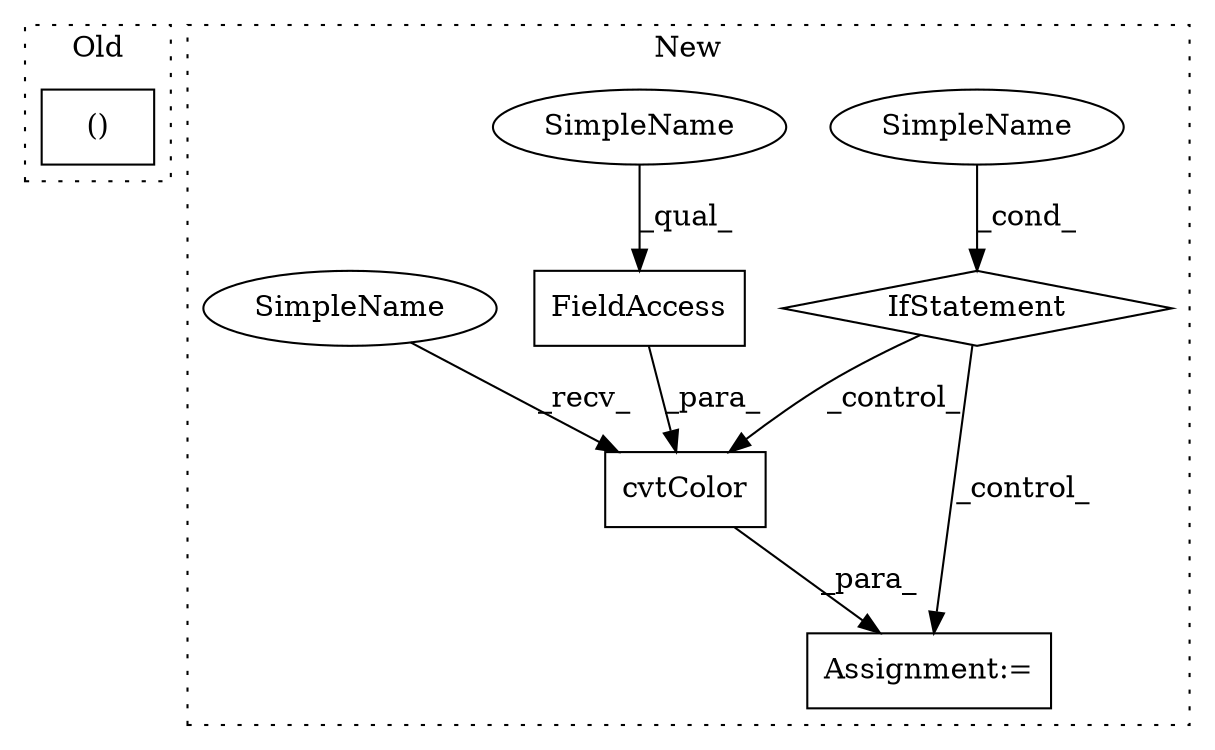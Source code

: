 digraph G {
subgraph cluster0 {
1 [label="()" a="106" s="5942" l="18" shape="box"];
label = "Old";
style="dotted";
}
subgraph cluster1 {
2 [label="cvtColor" a="32" s="6680,6712" l="9,1" shape="box"];
3 [label="FieldAccess" a="22" s="6695" l="17" shape="box"];
4 [label="Assignment:=" a="7" s="6675" l="1" shape="box"];
5 [label="SimpleName" a="42" s="6657" l="3" shape="ellipse"];
6 [label="IfStatement" a="25" s="6653,6660" l="4,2" shape="diamond"];
7 [label="SimpleName" a="42" s="6695" l="3" shape="ellipse"];
8 [label="SimpleName" a="42" s="6676" l="3" shape="ellipse"];
label = "New";
style="dotted";
}
2 -> 4 [label="_para_"];
3 -> 2 [label="_para_"];
5 -> 6 [label="_cond_"];
6 -> 4 [label="_control_"];
6 -> 2 [label="_control_"];
7 -> 3 [label="_qual_"];
8 -> 2 [label="_recv_"];
}